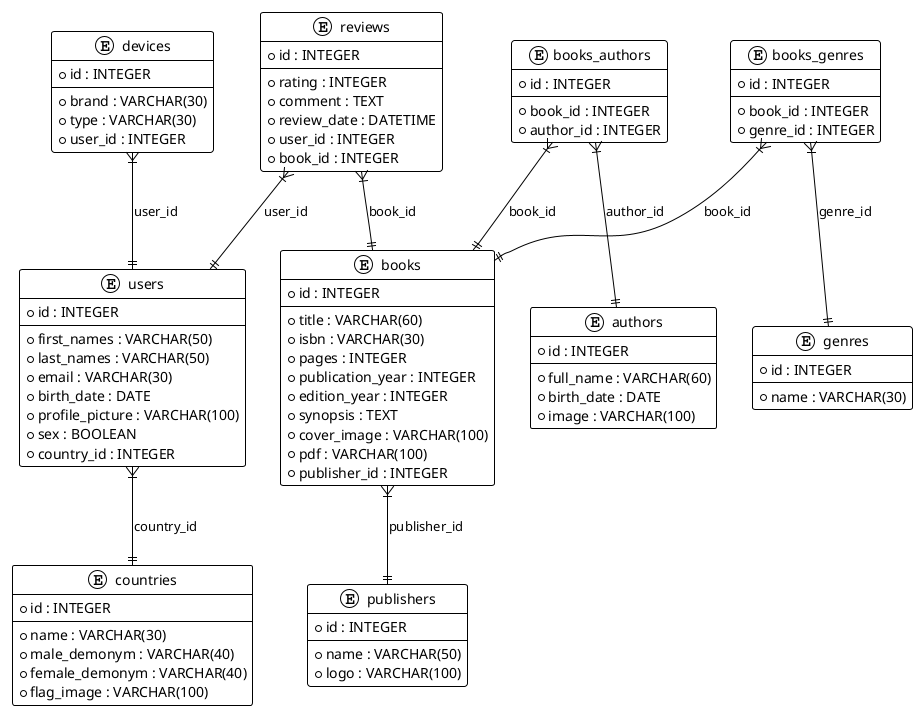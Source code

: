 @startuml
!theme plain

entity "users" {
  * id : INTEGER
  --
  * first_names : VARCHAR(50)
  * last_names : VARCHAR(50)
  * email : VARCHAR(30)
  * birth_date : DATE
  * profile_picture : VARCHAR(100)
  * sex : BOOLEAN
  * country_id : INTEGER
}

entity "countries" {
  * id : INTEGER
  --
  * name : VARCHAR(30)
  * male_demonym : VARCHAR(40)
  * female_demonym : VARCHAR(40)
  * flag_image : VARCHAR(100)
}

entity "devices" {
  * id : INTEGER
  --
  * brand : VARCHAR(30)
  * type : VARCHAR(30)
  * user_id : INTEGER
}

entity "books" {
  * id : INTEGER
  --
  * title : VARCHAR(60)
  * isbn : VARCHAR(30)
  * pages : INTEGER
  * publication_year : INTEGER
  * edition_year : INTEGER
  * synopsis : TEXT
  * cover_image : VARCHAR(100)
  * pdf : VARCHAR(100)
  * publisher_id : INTEGER
}

entity "publishers" {
  * id : INTEGER
  --
  * name : VARCHAR(50)
  * logo : VARCHAR(100)
}

entity "authors" {
  * id : INTEGER
  --
  * full_name : VARCHAR(60)
  * birth_date : DATE
  * image : VARCHAR(100)
}

entity "genres" {
  * id : INTEGER
  --
  * name : VARCHAR(30)
}

entity "reviews" {
  * id : INTEGER
  --
  * rating : INTEGER
  * comment : TEXT
  * review_date : DATETIME
  * user_id : INTEGER
  * book_id : INTEGER
}

entity "books_authors" {
  * id : INTEGER
  --
  * book_id : INTEGER
  * author_id : INTEGER
}

entity "books_genres" {
  * id : INTEGER
  --
  * book_id : INTEGER
  * genre_id : INTEGER
}

users }|--|| countries : country_id
devices }|--|| users : user_id
books }|--|| publishers : publisher_id
reviews }|--|| users : user_id
reviews }|--|| books : book_id
books_authors }|--|| books : book_id
books_authors }|--|| authors : author_id
books_genres }|--|| books : book_id
books_genres }|--|| genres : genre_id

@enduml